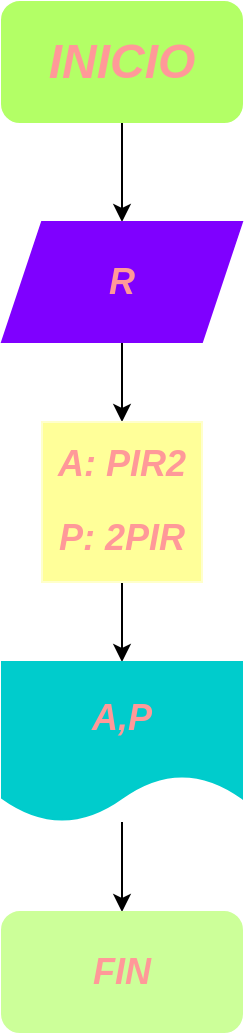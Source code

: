 <mxfile>
    <diagram id="xQxmYpuqncZcPvGOqcZG" name="Page-1">
        <mxGraphModel dx="576" dy="401" grid="1" gridSize="10" guides="1" tooltips="1" connect="1" arrows="1" fold="1" page="1" pageScale="1" pageWidth="827" pageHeight="1169" math="0" shadow="0">
            <root>
                <mxCell id="0"/>
                <mxCell id="1" parent="0"/>
                <mxCell id="5" value="" style="edgeStyle=none;html=1;fontColor=#FF9999;" edge="1" parent="1" source="2" target="3">
                    <mxGeometry relative="1" as="geometry"/>
                </mxCell>
                <mxCell id="2" value="&lt;h1&gt;&lt;i&gt;&lt;font color=&quot;#ff9999&quot;&gt;INICIO&lt;/font&gt;&lt;/i&gt;&lt;/h1&gt;" style="rounded=1;whiteSpace=wrap;html=1;fillColor=#B3FF66;fontColor=#ffffff;strokeColor=#B3FF66;" vertex="1" parent="1">
                    <mxGeometry x="240" y="70" width="120" height="60" as="geometry"/>
                </mxCell>
                <mxCell id="7" value="" style="edgeStyle=none;html=1;fontColor=#FF9999;" edge="1" parent="1" source="3" target="6">
                    <mxGeometry relative="1" as="geometry"/>
                </mxCell>
                <mxCell id="3" value="&lt;h2&gt;&lt;i&gt;R&lt;/i&gt;&lt;/h2&gt;" style="shape=parallelogram;perimeter=parallelogramPerimeter;whiteSpace=wrap;html=1;fixedSize=1;strokeColor=#7F00FF;fontColor=#FF9999;fillColor=#7F00FF;" vertex="1" parent="1">
                    <mxGeometry x="240" y="180" width="120" height="60" as="geometry"/>
                </mxCell>
                <mxCell id="9" value="" style="edgeStyle=none;html=1;fontColor=#FF9999;" edge="1" parent="1" source="6" target="8">
                    <mxGeometry relative="1" as="geometry"/>
                </mxCell>
                <mxCell id="6" value="&lt;h2&gt;&lt;i&gt;A: PIR2&lt;/i&gt;&lt;/h2&gt;&lt;h2&gt;&lt;i&gt;P: 2PIR&lt;/i&gt;&lt;/h2&gt;" style="whiteSpace=wrap;html=1;aspect=fixed;strokeColor=#FFFFCC;fontColor=#FF9999;fillColor=#FFFF99;" vertex="1" parent="1">
                    <mxGeometry x="260" y="280" width="80" height="80" as="geometry"/>
                </mxCell>
                <mxCell id="11" value="" style="edgeStyle=none;html=1;fontColor=#FF9999;" edge="1" parent="1" source="8" target="10">
                    <mxGeometry relative="1" as="geometry"/>
                </mxCell>
                <mxCell id="8" value="&lt;h2&gt;&lt;i&gt;A,P&lt;/i&gt;&lt;/h2&gt;" style="shape=document;whiteSpace=wrap;html=1;boundedLbl=1;strokeColor=#00CCCC;fontColor=#FF9999;fillColor=#00CCCC;" vertex="1" parent="1">
                    <mxGeometry x="240" y="400" width="120" height="80" as="geometry"/>
                </mxCell>
                <mxCell id="10" value="&lt;h2&gt;&lt;i&gt;FIN&lt;/i&gt;&lt;/h2&gt;" style="rounded=1;whiteSpace=wrap;html=1;strokeColor=#CCFF99;fontColor=#FF9999;fillColor=#CCFF99;" vertex="1" parent="1">
                    <mxGeometry x="240" y="525" width="120" height="60" as="geometry"/>
                </mxCell>
            </root>
        </mxGraphModel>
    </diagram>
</mxfile>